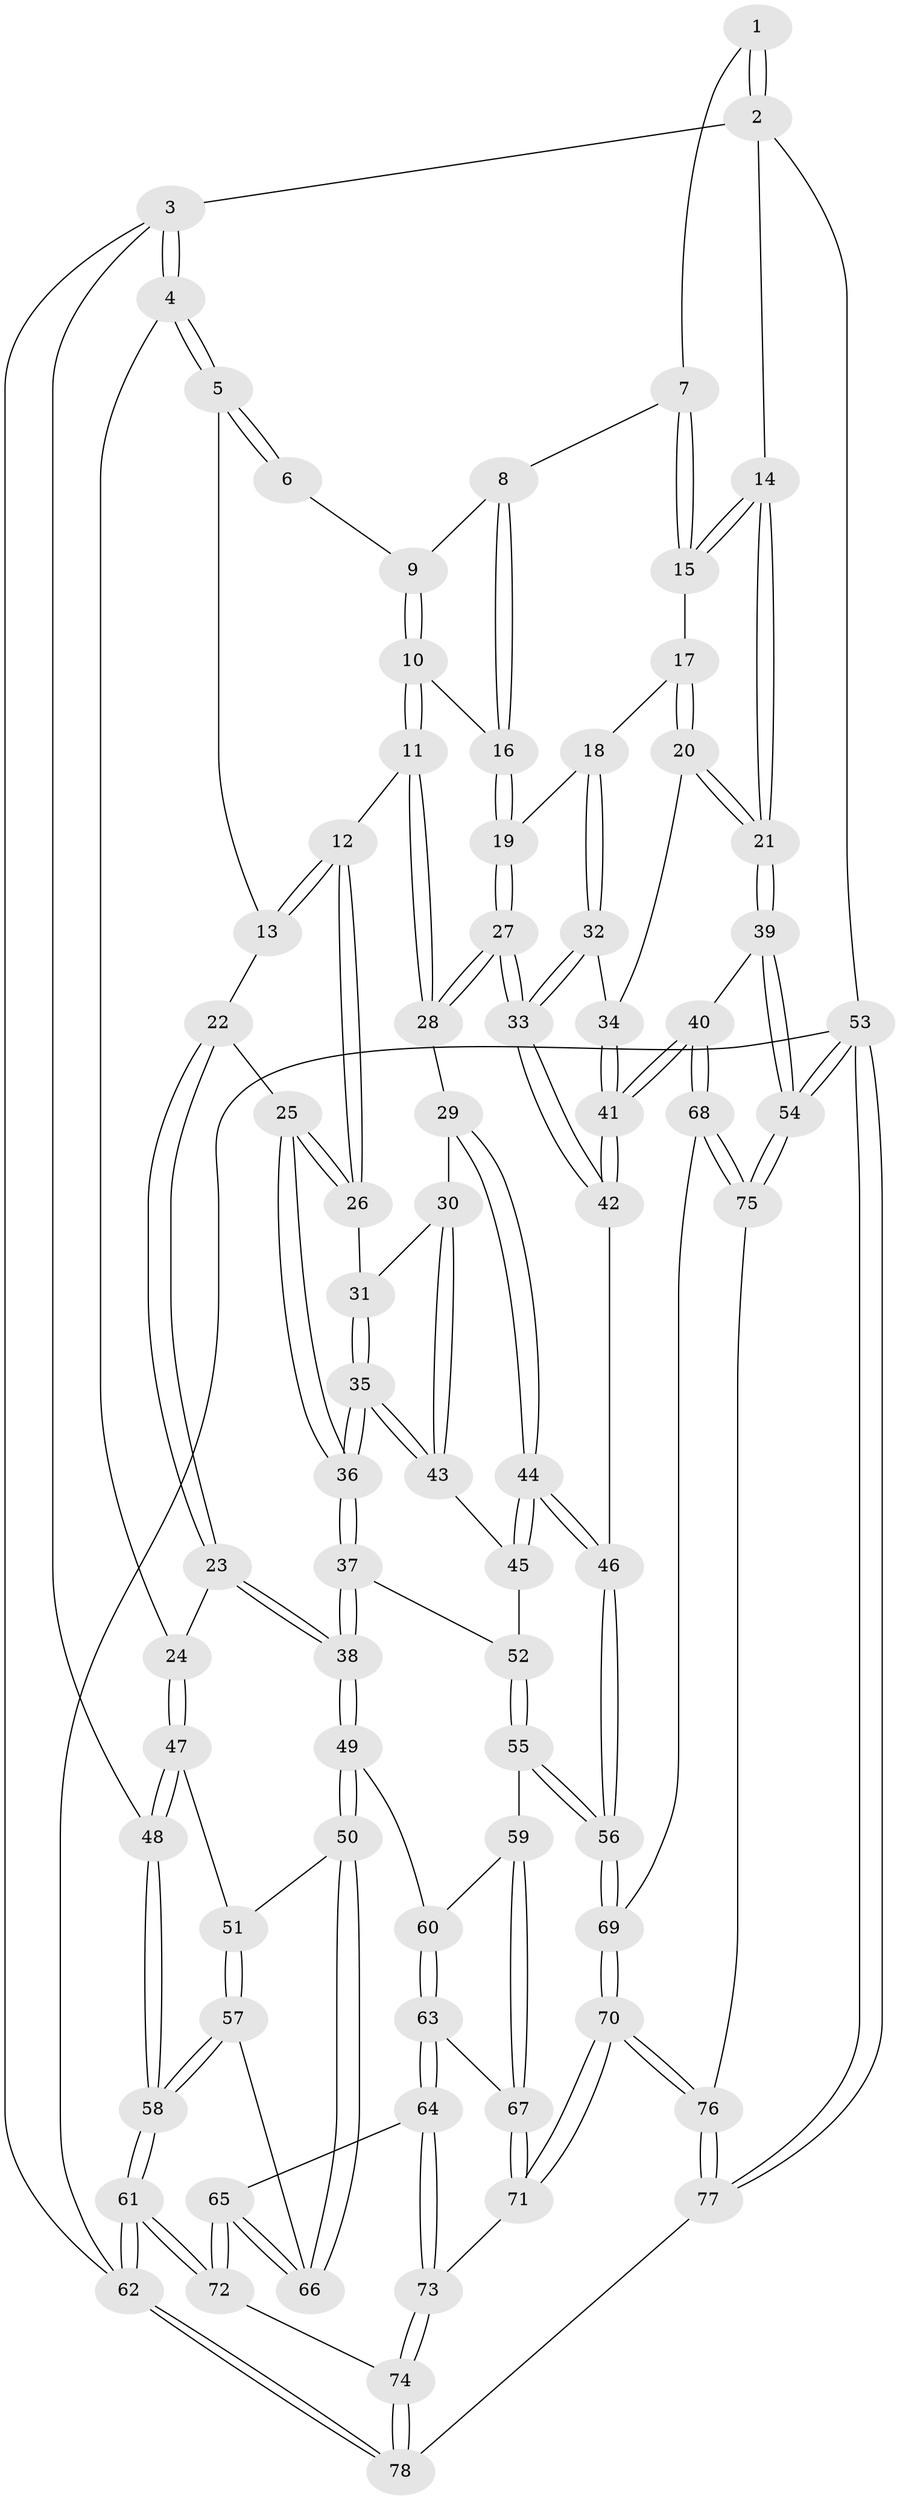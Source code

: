 // Generated by graph-tools (version 1.1) at 2025/03/03/09/25 03:03:19]
// undirected, 78 vertices, 192 edges
graph export_dot {
graph [start="1"]
  node [color=gray90,style=filled];
  1 [pos="+0.9476330669508893+0"];
  2 [pos="+1+0"];
  3 [pos="+0+0"];
  4 [pos="+0+0"];
  5 [pos="+0.15746073507469793+0"];
  6 [pos="+0.6025210925637777+0"];
  7 [pos="+0.7920311663061528+0.09381177309875968"];
  8 [pos="+0.7792084012780061+0.09654284563711152"];
  9 [pos="+0.6167629930221317+0"];
  10 [pos="+0.602515579909529+0.12502423258470277"];
  11 [pos="+0.5331270588441661+0.15533920563928796"];
  12 [pos="+0.5199958713710865+0.15464001585840884"];
  13 [pos="+0.22202638581661668+0"];
  14 [pos="+1+0"];
  15 [pos="+0.83716625070516+0.11899872624109685"];
  16 [pos="+0.6806094488449778+0.15846043118348327"];
  17 [pos="+0.8383683136253933+0.12065948912597126"];
  18 [pos="+0.7761502408957491+0.24538605932557125"];
  19 [pos="+0.6913385231274662+0.19068048752483463"];
  20 [pos="+0.9132127210943852+0.20247996560085485"];
  21 [pos="+1+0.17022141349494943"];
  22 [pos="+0.2799545163384737+0.15546288640200712"];
  23 [pos="+0.21555963804307077+0.30487176064348037"];
  24 [pos="+0.12684570247849253+0.27826079636202183"];
  25 [pos="+0.40785647298873157+0.25448730504633277"];
  26 [pos="+0.4119036774560256+0.2526451361399015"];
  27 [pos="+0.6621372231587195+0.3064869292818594"];
  28 [pos="+0.5637977992232487+0.2975177098402543"];
  29 [pos="+0.548631992285764+0.3173446658513704"];
  30 [pos="+0.5433897750571252+0.3180069890689251"];
  31 [pos="+0.4955466092842857+0.30424172662720367"];
  32 [pos="+0.8161334379106048+0.28211772826400233"];
  33 [pos="+0.716061795001669+0.410417959155979"];
  34 [pos="+0.8548164041935588+0.2759179551824083"];
  35 [pos="+0.44526136403929606+0.37649486452062547"];
  36 [pos="+0.3683758422308157+0.3690105276008148"];
  37 [pos="+0.3072130718813088+0.4235222731336627"];
  38 [pos="+0.2833144709209073+0.44013260177655966"];
  39 [pos="+1+0.5216311138278469"];
  40 [pos="+1+0.5361626857240006"];
  41 [pos="+0.9931124616825716+0.5156966305979871"];
  42 [pos="+0.7145896312113066+0.44076465976499546"];
  43 [pos="+0.4616719606072148+0.38037660018556296"];
  44 [pos="+0.5708061494903198+0.42063605875560145"];
  45 [pos="+0.4670264940288415+0.3847607129365297"];
  46 [pos="+0.6320553836034005+0.5082737387838355"];
  47 [pos="+0.044029463790455+0.3802799651733277"];
  48 [pos="+0+0.3364834818365267"];
  49 [pos="+0.28178518363389116+0.44476995761387506"];
  50 [pos="+0.24900696545416992+0.47029577893059193"];
  51 [pos="+0.08369023313399591+0.4254792935132109"];
  52 [pos="+0.4852110988483876+0.4573744142898574"];
  53 [pos="+1+1"];
  54 [pos="+1+1"];
  55 [pos="+0.5727787916352747+0.5356879803464795"];
  56 [pos="+0.6172066495113605+0.5377456206238524"];
  57 [pos="+0.010651299167202052+0.5568132900789836"];
  58 [pos="+0+0.680206132196146"];
  59 [pos="+0.439596662777464+0.5597933655100972"];
  60 [pos="+0.33583161454325694+0.4939714230413188"];
  61 [pos="+0+0.8323519251925051"];
  62 [pos="+0+1"];
  63 [pos="+0.34729983945823006+0.6520279749899222"];
  64 [pos="+0.29879094049797916+0.7039413472032312"];
  65 [pos="+0.20605755885134835+0.6398042406185489"];
  66 [pos="+0.20659602552550393+0.5583282713303048"];
  67 [pos="+0.42502278254312825+0.6255353886819863"];
  68 [pos="+0.862332111528057+0.6954607856239339"];
  69 [pos="+0.6240539838176566+0.5671237168572957"];
  70 [pos="+0.573092023563332+0.7658566037514013"];
  71 [pos="+0.4642315471552329+0.7361198972503056"];
  72 [pos="+0.049988761858319464+0.7844853253658435"];
  73 [pos="+0.33553233054131104+0.7736092964574408"];
  74 [pos="+0.2898798219766907+0.9050102057126055"];
  75 [pos="+0.8522667201717974+0.7275271926802089"];
  76 [pos="+0.6806221619562542+0.9885329441354722"];
  77 [pos="+0.6788773782614381+1"];
  78 [pos="+0.362503827062923+1"];
  1 -- 2;
  1 -- 2;
  1 -- 7;
  2 -- 3;
  2 -- 14;
  2 -- 53;
  3 -- 4;
  3 -- 4;
  3 -- 48;
  3 -- 62;
  4 -- 5;
  4 -- 5;
  4 -- 24;
  5 -- 6;
  5 -- 6;
  5 -- 13;
  6 -- 9;
  7 -- 8;
  7 -- 15;
  7 -- 15;
  8 -- 9;
  8 -- 16;
  8 -- 16;
  9 -- 10;
  9 -- 10;
  10 -- 11;
  10 -- 11;
  10 -- 16;
  11 -- 12;
  11 -- 28;
  11 -- 28;
  12 -- 13;
  12 -- 13;
  12 -- 26;
  12 -- 26;
  13 -- 22;
  14 -- 15;
  14 -- 15;
  14 -- 21;
  14 -- 21;
  15 -- 17;
  16 -- 19;
  16 -- 19;
  17 -- 18;
  17 -- 20;
  17 -- 20;
  18 -- 19;
  18 -- 32;
  18 -- 32;
  19 -- 27;
  19 -- 27;
  20 -- 21;
  20 -- 21;
  20 -- 34;
  21 -- 39;
  21 -- 39;
  22 -- 23;
  22 -- 23;
  22 -- 25;
  23 -- 24;
  23 -- 38;
  23 -- 38;
  24 -- 47;
  24 -- 47;
  25 -- 26;
  25 -- 26;
  25 -- 36;
  25 -- 36;
  26 -- 31;
  27 -- 28;
  27 -- 28;
  27 -- 33;
  27 -- 33;
  28 -- 29;
  29 -- 30;
  29 -- 44;
  29 -- 44;
  30 -- 31;
  30 -- 43;
  30 -- 43;
  31 -- 35;
  31 -- 35;
  32 -- 33;
  32 -- 33;
  32 -- 34;
  33 -- 42;
  33 -- 42;
  34 -- 41;
  34 -- 41;
  35 -- 36;
  35 -- 36;
  35 -- 43;
  35 -- 43;
  36 -- 37;
  36 -- 37;
  37 -- 38;
  37 -- 38;
  37 -- 52;
  38 -- 49;
  38 -- 49;
  39 -- 40;
  39 -- 54;
  39 -- 54;
  40 -- 41;
  40 -- 41;
  40 -- 68;
  40 -- 68;
  41 -- 42;
  41 -- 42;
  42 -- 46;
  43 -- 45;
  44 -- 45;
  44 -- 45;
  44 -- 46;
  44 -- 46;
  45 -- 52;
  46 -- 56;
  46 -- 56;
  47 -- 48;
  47 -- 48;
  47 -- 51;
  48 -- 58;
  48 -- 58;
  49 -- 50;
  49 -- 50;
  49 -- 60;
  50 -- 51;
  50 -- 66;
  50 -- 66;
  51 -- 57;
  51 -- 57;
  52 -- 55;
  52 -- 55;
  53 -- 54;
  53 -- 54;
  53 -- 77;
  53 -- 77;
  53 -- 62;
  54 -- 75;
  54 -- 75;
  55 -- 56;
  55 -- 56;
  55 -- 59;
  56 -- 69;
  56 -- 69;
  57 -- 58;
  57 -- 58;
  57 -- 66;
  58 -- 61;
  58 -- 61;
  59 -- 60;
  59 -- 67;
  59 -- 67;
  60 -- 63;
  60 -- 63;
  61 -- 62;
  61 -- 62;
  61 -- 72;
  61 -- 72;
  62 -- 78;
  62 -- 78;
  63 -- 64;
  63 -- 64;
  63 -- 67;
  64 -- 65;
  64 -- 73;
  64 -- 73;
  65 -- 66;
  65 -- 66;
  65 -- 72;
  65 -- 72;
  67 -- 71;
  67 -- 71;
  68 -- 69;
  68 -- 75;
  68 -- 75;
  69 -- 70;
  69 -- 70;
  70 -- 71;
  70 -- 71;
  70 -- 76;
  70 -- 76;
  71 -- 73;
  72 -- 74;
  73 -- 74;
  73 -- 74;
  74 -- 78;
  74 -- 78;
  75 -- 76;
  76 -- 77;
  76 -- 77;
  77 -- 78;
}
